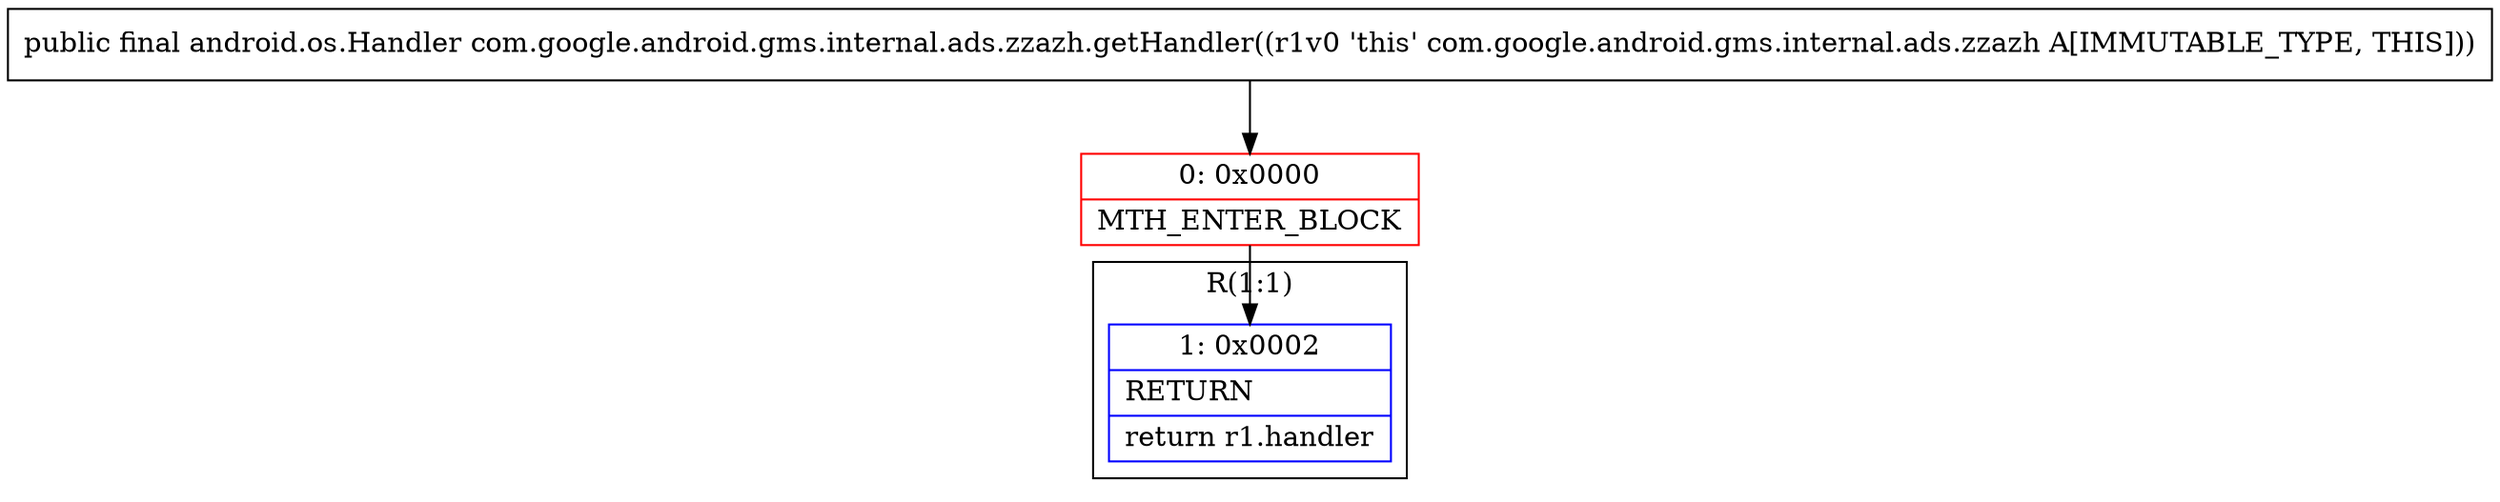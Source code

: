 digraph "CFG forcom.google.android.gms.internal.ads.zzazh.getHandler()Landroid\/os\/Handler;" {
subgraph cluster_Region_591528026 {
label = "R(1:1)";
node [shape=record,color=blue];
Node_1 [shape=record,label="{1\:\ 0x0002|RETURN\l|return r1.handler\l}"];
}
Node_0 [shape=record,color=red,label="{0\:\ 0x0000|MTH_ENTER_BLOCK\l}"];
MethodNode[shape=record,label="{public final android.os.Handler com.google.android.gms.internal.ads.zzazh.getHandler((r1v0 'this' com.google.android.gms.internal.ads.zzazh A[IMMUTABLE_TYPE, THIS])) }"];
MethodNode -> Node_0;
Node_0 -> Node_1;
}


